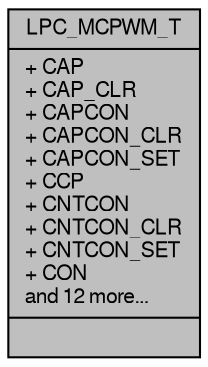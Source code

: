digraph "LPC_MCPWM_T"
{
  edge [fontname="FreeSans",fontsize="10",labelfontname="FreeSans",labelfontsize="10"];
  node [fontname="FreeSans",fontsize="10",shape=record];
  Node1 [label="{LPC_MCPWM_T\n|+ CAP\l+ CAP_CLR\l+ CAPCON\l+ CAPCON_CLR\l+ CAPCON_SET\l+ CCP\l+ CNTCON\l+ CNTCON_CLR\l+ CNTCON_SET\l+ CON\land 12 more...\l|}",height=0.2,width=0.4,color="black", fillcolor="grey75", style="filled", fontcolor="black"];
}
